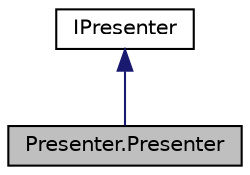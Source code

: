 digraph "Presenter.Presenter"
{
 // LATEX_PDF_SIZE
  edge [fontname="Helvetica",fontsize="10",labelfontname="Helvetica",labelfontsize="10"];
  node [fontname="Helvetica",fontsize="10",shape=record];
  Node1 [label="Presenter.Presenter",height=0.2,width=0.4,color="black", fillcolor="grey75", style="filled", fontcolor="black",tooltip="Presenter class - manages the presentation logic of the application"];
  Node2 -> Node1 [dir="back",color="midnightblue",fontsize="10",style="solid",fontname="Helvetica"];
  Node2 [label="IPresenter",height=0.2,width=0.4,color="black", fillcolor="white", style="filled",URL="$interface_shared_1_1_i_presenter.html",tooltip=" "];
}
